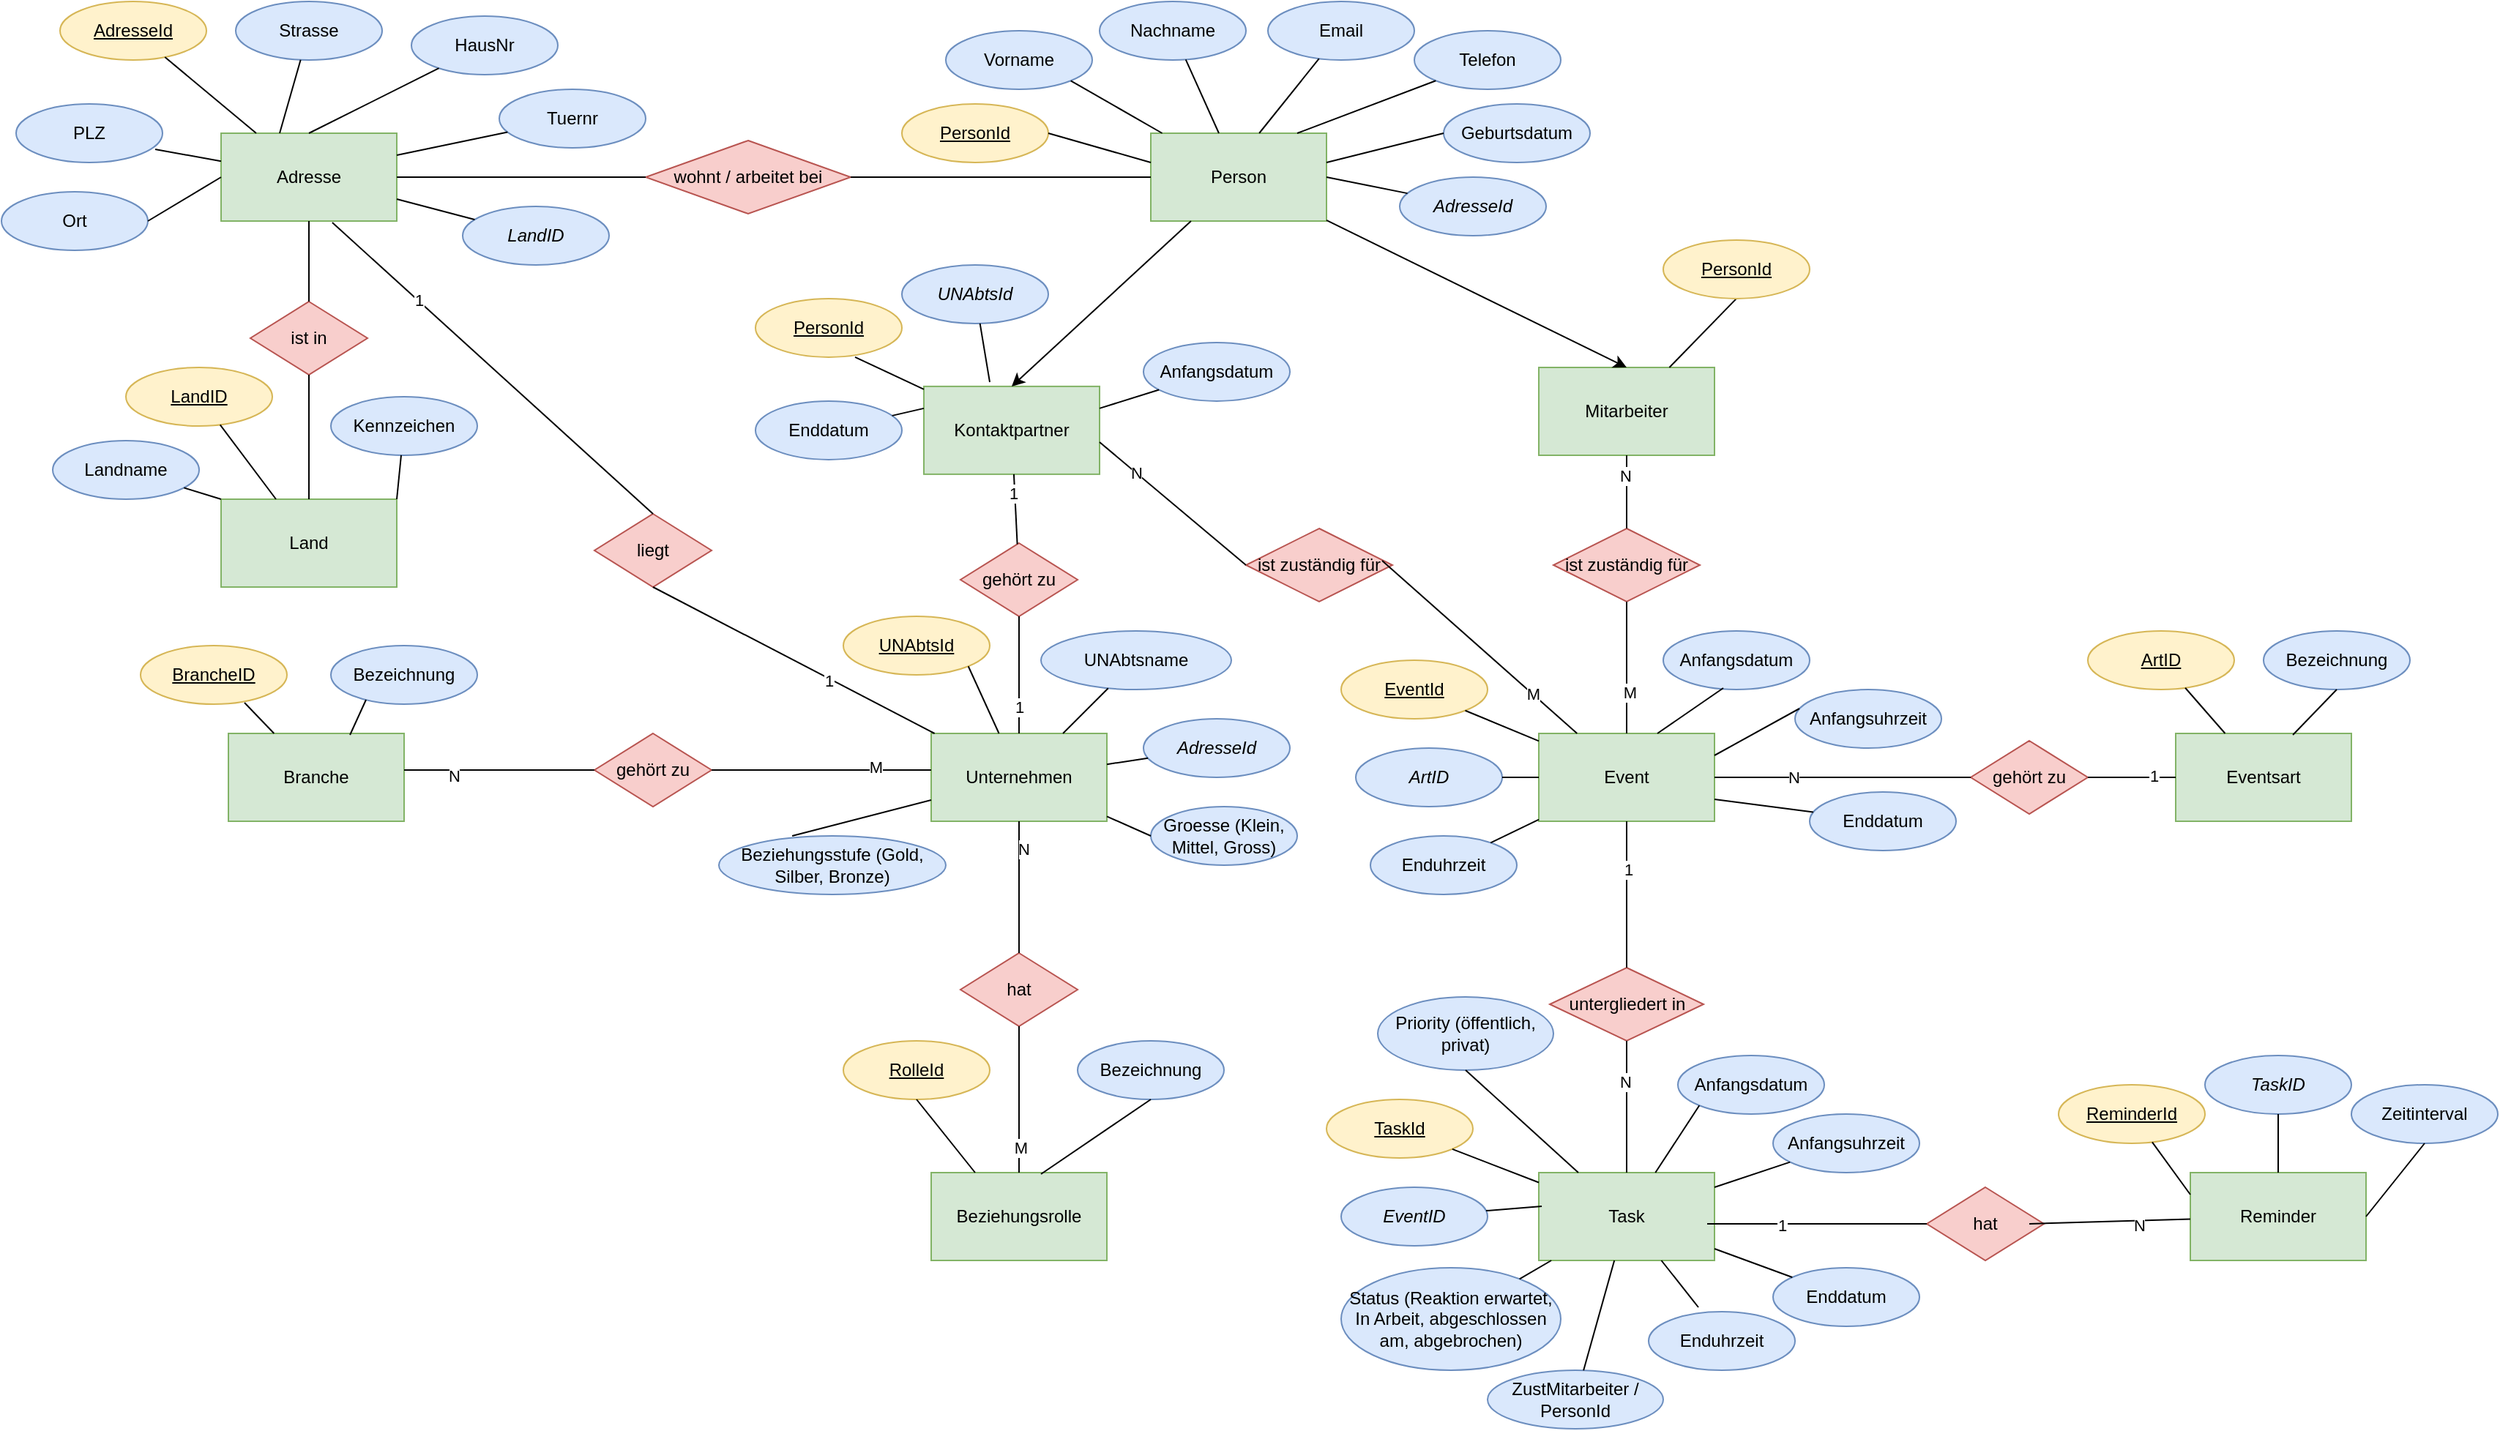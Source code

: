 <mxfile version="17.1.3" type="github">
  <diagram id="R2lEEEUBdFMjLlhIrx00" name="Page-1">
    <mxGraphModel dx="2272" dy="762" grid="1" gridSize="10" guides="1" tooltips="1" connect="1" arrows="1" fold="1" page="1" pageScale="1" pageWidth="850" pageHeight="1100" math="0" shadow="0" extFonts="Permanent Marker^https://fonts.googleapis.com/css?family=Permanent+Marker">
      <root>
        <mxCell id="0" />
        <mxCell id="1" parent="0" />
        <mxCell id="7nVZIDCWMMlRfdBkHSqP-1" value="Person" style="rounded=0;whiteSpace=wrap;html=1;fillColor=#d5e8d4;strokeColor=#82b366;" parent="1" vertex="1">
          <mxGeometry x="360" y="110" width="120" height="60" as="geometry" />
        </mxCell>
        <mxCell id="7nVZIDCWMMlRfdBkHSqP-2" value="Mitarbeiter" style="rounded=0;whiteSpace=wrap;html=1;fillColor=#d5e8d4;strokeColor=#82b366;" parent="1" vertex="1">
          <mxGeometry x="625" y="270" width="120" height="60" as="geometry" />
        </mxCell>
        <mxCell id="7nVZIDCWMMlRfdBkHSqP-3" value="Unternehmen" style="rounded=0;whiteSpace=wrap;html=1;fillColor=#d5e8d4;strokeColor=#82b366;" parent="1" vertex="1">
          <mxGeometry x="210" y="520" width="120" height="60" as="geometry" />
        </mxCell>
        <mxCell id="7nVZIDCWMMlRfdBkHSqP-4" value="Kontaktpartner" style="rounded=0;whiteSpace=wrap;html=1;fillColor=#d5e8d4;strokeColor=#82b366;" parent="1" vertex="1">
          <mxGeometry x="205" y="282.94" width="120" height="60" as="geometry" />
        </mxCell>
        <mxCell id="7nVZIDCWMMlRfdBkHSqP-6" value="Adresse" style="whiteSpace=wrap;html=1;fillColor=#d5e8d4;strokeColor=#82b366;" parent="1" vertex="1">
          <mxGeometry x="-275" y="110" width="120" height="60" as="geometry" />
        </mxCell>
        <mxCell id="7nVZIDCWMMlRfdBkHSqP-7" value="Land" style="whiteSpace=wrap;html=1;fillColor=#d5e8d4;strokeColor=#82b366;" parent="1" vertex="1">
          <mxGeometry x="-275" y="360" width="120" height="60" as="geometry" />
        </mxCell>
        <mxCell id="7nVZIDCWMMlRfdBkHSqP-8" value="Branche" style="whiteSpace=wrap;html=1;fillColor=#d5e8d4;strokeColor=#82b366;" parent="1" vertex="1">
          <mxGeometry x="-270" y="520" width="120" height="60" as="geometry" />
        </mxCell>
        <mxCell id="7nVZIDCWMMlRfdBkHSqP-10" value="Event" style="whiteSpace=wrap;html=1;fillColor=#d5e8d4;strokeColor=#82b366;" parent="1" vertex="1">
          <mxGeometry x="625" y="520" width="120" height="60" as="geometry" />
        </mxCell>
        <mxCell id="7nVZIDCWMMlRfdBkHSqP-11" value="Eventsart" style="whiteSpace=wrap;html=1;fillColor=#d5e8d4;strokeColor=#82b366;" parent="1" vertex="1">
          <mxGeometry x="1060" y="520" width="120" height="60" as="geometry" />
        </mxCell>
        <mxCell id="jdG1x0XjEvYxExtjP3In-1" value="&lt;u&gt;PersonId&lt;/u&gt;" style="ellipse;whiteSpace=wrap;html=1;fillColor=#fff2cc;strokeColor=#d6b656;" parent="1" vertex="1">
          <mxGeometry x="190" y="90" width="100" height="40" as="geometry" />
        </mxCell>
        <mxCell id="jdG1x0XjEvYxExtjP3In-2" value="Vorname" style="ellipse;whiteSpace=wrap;html=1;fillColor=#dae8fc;strokeColor=#6c8ebf;" parent="1" vertex="1">
          <mxGeometry x="220" y="40" width="100" height="40" as="geometry" />
        </mxCell>
        <mxCell id="jdG1x0XjEvYxExtjP3In-3" value="Nachname" style="ellipse;whiteSpace=wrap;html=1;fillColor=#dae8fc;strokeColor=#6c8ebf;" parent="1" vertex="1">
          <mxGeometry x="325" y="20" width="100" height="40" as="geometry" />
        </mxCell>
        <mxCell id="jdG1x0XjEvYxExtjP3In-6" value="&lt;u&gt;PersonId&lt;/u&gt;" style="ellipse;whiteSpace=wrap;html=1;fillColor=#fff2cc;strokeColor=#d6b656;" parent="1" vertex="1">
          <mxGeometry x="90" y="222.94" width="100" height="40" as="geometry" />
        </mxCell>
        <mxCell id="jdG1x0XjEvYxExtjP3In-7" value="Email" style="ellipse;whiteSpace=wrap;html=1;fillColor=#dae8fc;strokeColor=#6c8ebf;" parent="1" vertex="1">
          <mxGeometry x="440" y="20" width="100" height="40" as="geometry" />
        </mxCell>
        <mxCell id="jdG1x0XjEvYxExtjP3In-8" value="Telefon" style="ellipse;whiteSpace=wrap;html=1;fillColor=#dae8fc;strokeColor=#6c8ebf;" parent="1" vertex="1">
          <mxGeometry x="540" y="40" width="100" height="40" as="geometry" />
        </mxCell>
        <mxCell id="jdG1x0XjEvYxExtjP3In-9" value="Geburtsdatum" style="ellipse;whiteSpace=wrap;html=1;fillColor=#dae8fc;strokeColor=#6c8ebf;" parent="1" vertex="1">
          <mxGeometry x="560" y="90" width="100" height="40" as="geometry" />
        </mxCell>
        <mxCell id="jdG1x0XjEvYxExtjP3In-10" value="&lt;i&gt;AdresseId&lt;/i&gt;" style="ellipse;whiteSpace=wrap;html=1;fillColor=#dae8fc;strokeColor=#6c8ebf;" parent="1" vertex="1">
          <mxGeometry x="530" y="140" width="100" height="40" as="geometry" />
        </mxCell>
        <mxCell id="jdG1x0XjEvYxExtjP3In-12" value="" style="endArrow=none;html=1;rounded=0;exitX=1;exitY=0.5;exitDx=0;exitDy=0;" parent="1" source="jdG1x0XjEvYxExtjP3In-1" edge="1">
          <mxGeometry width="50" height="50" relative="1" as="geometry">
            <mxPoint x="800" y="420" as="sourcePoint" />
            <mxPoint x="360" y="130" as="targetPoint" />
          </mxGeometry>
        </mxCell>
        <mxCell id="jdG1x0XjEvYxExtjP3In-13" value="" style="endArrow=none;html=1;rounded=0;exitX=1;exitY=1;exitDx=0;exitDy=0;" parent="1" source="jdG1x0XjEvYxExtjP3In-2" target="7nVZIDCWMMlRfdBkHSqP-1" edge="1">
          <mxGeometry width="50" height="50" relative="1" as="geometry">
            <mxPoint x="300" y="120" as="sourcePoint" />
            <mxPoint x="370" y="140" as="targetPoint" />
          </mxGeometry>
        </mxCell>
        <mxCell id="jdG1x0XjEvYxExtjP3In-14" value="" style="endArrow=none;html=1;rounded=0;" parent="1" source="jdG1x0XjEvYxExtjP3In-3" target="7nVZIDCWMMlRfdBkHSqP-1" edge="1">
          <mxGeometry width="50" height="50" relative="1" as="geometry">
            <mxPoint x="310" y="130" as="sourcePoint" />
            <mxPoint x="380" y="150" as="targetPoint" />
          </mxGeometry>
        </mxCell>
        <mxCell id="jdG1x0XjEvYxExtjP3In-15" value="" style="endArrow=none;html=1;rounded=0;entryX=0.617;entryY=0;entryDx=0;entryDy=0;entryPerimeter=0;" parent="1" source="jdG1x0XjEvYxExtjP3In-7" target="7nVZIDCWMMlRfdBkHSqP-1" edge="1">
          <mxGeometry width="50" height="50" relative="1" as="geometry">
            <mxPoint x="320" y="140" as="sourcePoint" />
            <mxPoint x="430" y="120" as="targetPoint" />
          </mxGeometry>
        </mxCell>
        <mxCell id="jdG1x0XjEvYxExtjP3In-16" value="" style="endArrow=none;html=1;rounded=0;entryX=0;entryY=1;entryDx=0;entryDy=0;" parent="1" target="jdG1x0XjEvYxExtjP3In-8" edge="1">
          <mxGeometry width="50" height="50" relative="1" as="geometry">
            <mxPoint x="460" y="110" as="sourcePoint" />
            <mxPoint x="400" y="170" as="targetPoint" />
          </mxGeometry>
        </mxCell>
        <mxCell id="jdG1x0XjEvYxExtjP3In-17" value="" style="endArrow=none;html=1;rounded=0;entryX=0;entryY=0.5;entryDx=0;entryDy=0;" parent="1" target="jdG1x0XjEvYxExtjP3In-9" edge="1">
          <mxGeometry width="50" height="50" relative="1" as="geometry">
            <mxPoint x="480" y="130" as="sourcePoint" />
            <mxPoint x="410" y="180" as="targetPoint" />
          </mxGeometry>
        </mxCell>
        <mxCell id="jdG1x0XjEvYxExtjP3In-18" value="&lt;u&gt;AdresseId&lt;/u&gt;" style="ellipse;whiteSpace=wrap;html=1;fillColor=#fff2cc;strokeColor=#d6b656;" parent="1" vertex="1">
          <mxGeometry x="-385" y="20" width="100" height="40" as="geometry" />
        </mxCell>
        <mxCell id="jdG1x0XjEvYxExtjP3In-19" value="Strasse" style="ellipse;whiteSpace=wrap;html=1;fillColor=#dae8fc;strokeColor=#6c8ebf;" parent="1" vertex="1">
          <mxGeometry x="-265" y="20" width="100" height="40" as="geometry" />
        </mxCell>
        <mxCell id="jdG1x0XjEvYxExtjP3In-20" value="HausNr" style="ellipse;whiteSpace=wrap;html=1;fillColor=#dae8fc;strokeColor=#6c8ebf;" parent="1" vertex="1">
          <mxGeometry x="-145" y="30" width="100" height="40" as="geometry" />
        </mxCell>
        <mxCell id="jdG1x0XjEvYxExtjP3In-21" value="Tuernr" style="ellipse;whiteSpace=wrap;html=1;fillColor=#dae8fc;strokeColor=#6c8ebf;" parent="1" vertex="1">
          <mxGeometry x="-85" y="80" width="100" height="40" as="geometry" />
        </mxCell>
        <mxCell id="jdG1x0XjEvYxExtjP3In-22" value="PLZ" style="ellipse;whiteSpace=wrap;html=1;fillColor=#dae8fc;strokeColor=#6c8ebf;" parent="1" vertex="1">
          <mxGeometry x="-415" y="90" width="100" height="40" as="geometry" />
        </mxCell>
        <mxCell id="jdG1x0XjEvYxExtjP3In-23" value="Ort" style="ellipse;whiteSpace=wrap;html=1;fillColor=#dae8fc;strokeColor=#6c8ebf;" parent="1" vertex="1">
          <mxGeometry x="-425" y="150" width="100" height="40" as="geometry" />
        </mxCell>
        <mxCell id="jdG1x0XjEvYxExtjP3In-24" value="&lt;i&gt;LandID&lt;/i&gt;" style="ellipse;whiteSpace=wrap;html=1;fillColor=#dae8fc;strokeColor=#6c8ebf;" parent="1" vertex="1">
          <mxGeometry x="-110" y="160" width="100" height="40" as="geometry" />
        </mxCell>
        <mxCell id="jdG1x0XjEvYxExtjP3In-28" value="" style="endArrow=none;html=1;rounded=0;" parent="1" source="7nVZIDCWMMlRfdBkHSqP-6" target="jdG1x0XjEvYxExtjP3In-18" edge="1">
          <mxGeometry width="50" height="50" relative="1" as="geometry">
            <mxPoint x="-635" y="140" as="sourcePoint" />
            <mxPoint x="-525" y="120" as="targetPoint" />
          </mxGeometry>
        </mxCell>
        <mxCell id="jdG1x0XjEvYxExtjP3In-29" value="" style="endArrow=none;html=1;rounded=0;" parent="1" target="jdG1x0XjEvYxExtjP3In-19" edge="1">
          <mxGeometry width="50" height="50" relative="1" as="geometry">
            <mxPoint x="-235" y="110" as="sourcePoint" />
            <mxPoint x="-303.363" y="68.03" as="targetPoint" />
          </mxGeometry>
        </mxCell>
        <mxCell id="jdG1x0XjEvYxExtjP3In-30" value="" style="endArrow=none;html=1;rounded=0;exitX=0.5;exitY=0;exitDx=0;exitDy=0;" parent="1" source="7nVZIDCWMMlRfdBkHSqP-6" target="jdG1x0XjEvYxExtjP3In-20" edge="1">
          <mxGeometry width="50" height="50" relative="1" as="geometry">
            <mxPoint x="-231" y="130" as="sourcePoint" />
            <mxPoint x="-293.363" y="78.03" as="targetPoint" />
          </mxGeometry>
        </mxCell>
        <mxCell id="jdG1x0XjEvYxExtjP3In-31" value="" style="endArrow=none;html=1;rounded=0;exitX=1;exitY=0.25;exitDx=0;exitDy=0;" parent="1" source="7nVZIDCWMMlRfdBkHSqP-6" target="jdG1x0XjEvYxExtjP3In-21" edge="1">
          <mxGeometry width="50" height="50" relative="1" as="geometry">
            <mxPoint x="-221" y="140" as="sourcePoint" />
            <mxPoint x="-283.363" y="88.03" as="targetPoint" />
          </mxGeometry>
        </mxCell>
        <mxCell id="jdG1x0XjEvYxExtjP3In-32" value="" style="endArrow=none;html=1;rounded=0;entryX=1;entryY=0.75;entryDx=0;entryDy=0;" parent="1" source="jdG1x0XjEvYxExtjP3In-24" target="7nVZIDCWMMlRfdBkHSqP-6" edge="1">
          <mxGeometry width="50" height="50" relative="1" as="geometry">
            <mxPoint x="-211" y="150" as="sourcePoint" />
            <mxPoint x="-273.363" y="98.03" as="targetPoint" />
          </mxGeometry>
        </mxCell>
        <mxCell id="jdG1x0XjEvYxExtjP3In-33" value="" style="endArrow=none;html=1;rounded=0;exitX=0.95;exitY=0.775;exitDx=0;exitDy=0;exitPerimeter=0;" parent="1" source="jdG1x0XjEvYxExtjP3In-22" target="7nVZIDCWMMlRfdBkHSqP-6" edge="1">
          <mxGeometry width="50" height="50" relative="1" as="geometry">
            <mxPoint x="-201" y="160" as="sourcePoint" />
            <mxPoint x="-263.363" y="108.03" as="targetPoint" />
          </mxGeometry>
        </mxCell>
        <mxCell id="jdG1x0XjEvYxExtjP3In-34" value="" style="endArrow=none;html=1;rounded=0;exitX=1;exitY=0.5;exitDx=0;exitDy=0;entryX=0;entryY=0.5;entryDx=0;entryDy=0;" parent="1" source="jdG1x0XjEvYxExtjP3In-23" target="7nVZIDCWMMlRfdBkHSqP-6" edge="1">
          <mxGeometry width="50" height="50" relative="1" as="geometry">
            <mxPoint x="-191" y="170" as="sourcePoint" />
            <mxPoint x="-253.363" y="118.03" as="targetPoint" />
          </mxGeometry>
        </mxCell>
        <mxCell id="jdG1x0XjEvYxExtjP3In-37" value="" style="endArrow=none;html=1;rounded=0;entryX=0.5;entryY=1;entryDx=0;entryDy=0;" parent="1" source="7nVZIDCWMMlRfdBkHSqP-2" edge="1" target="jdG1x0XjEvYxExtjP3In-76">
          <mxGeometry width="50" height="50" relative="1" as="geometry">
            <mxPoint x="765" y="300" as="sourcePoint" />
            <mxPoint x="740.355" y="214.142" as="targetPoint" />
          </mxGeometry>
        </mxCell>
        <mxCell id="jdG1x0XjEvYxExtjP3In-38" value="" style="endArrow=none;html=1;rounded=0;entryX=0.68;entryY=1;entryDx=0;entryDy=0;entryPerimeter=0;" parent="1" source="7nVZIDCWMMlRfdBkHSqP-4" target="jdG1x0XjEvYxExtjP3In-6" edge="1">
          <mxGeometry width="50" height="50" relative="1" as="geometry">
            <mxPoint x="265" y="308.92" as="sourcePoint" />
            <mxPoint x="202.637" y="256.95" as="targetPoint" />
            <Array as="points" />
          </mxGeometry>
        </mxCell>
        <mxCell id="jdG1x0XjEvYxExtjP3In-39" value="" style="endArrow=none;html=1;rounded=0;exitX=1;exitY=0.5;exitDx=0;exitDy=0;" parent="1" source="7nVZIDCWMMlRfdBkHSqP-1" target="jdG1x0XjEvYxExtjP3In-10" edge="1">
          <mxGeometry width="50" height="50" relative="1" as="geometry">
            <mxPoint x="671.18" y="290" as="sourcePoint" />
            <mxPoint x="608.817" y="238.03" as="targetPoint" />
          </mxGeometry>
        </mxCell>
        <mxCell id="jdG1x0XjEvYxExtjP3In-40" value="&lt;u&gt;LandID&lt;/u&gt;" style="ellipse;whiteSpace=wrap;html=1;fillColor=#fff2cc;strokeColor=#d6b656;" parent="1" vertex="1">
          <mxGeometry x="-340" y="270" width="100" height="40" as="geometry" />
        </mxCell>
        <mxCell id="jdG1x0XjEvYxExtjP3In-41" value="Landname" style="ellipse;whiteSpace=wrap;html=1;fillColor=#dae8fc;strokeColor=#6c8ebf;" parent="1" vertex="1">
          <mxGeometry x="-390" y="320" width="100" height="40" as="geometry" />
        </mxCell>
        <mxCell id="jdG1x0XjEvYxExtjP3In-42" value="Kennzeichen" style="ellipse;whiteSpace=wrap;html=1;fillColor=#dae8fc;strokeColor=#6c8ebf;" parent="1" vertex="1">
          <mxGeometry x="-200" y="290" width="100" height="40" as="geometry" />
        </mxCell>
        <mxCell id="jdG1x0XjEvYxExtjP3In-43" value="&lt;u&gt;BrancheID&lt;/u&gt;" style="ellipse;whiteSpace=wrap;html=1;fillColor=#fff2cc;strokeColor=#d6b656;" parent="1" vertex="1">
          <mxGeometry x="-330" y="460" width="100" height="40" as="geometry" />
        </mxCell>
        <mxCell id="jdG1x0XjEvYxExtjP3In-44" value="Bezeichnung" style="ellipse;whiteSpace=wrap;html=1;fillColor=#dae8fc;strokeColor=#6c8ebf;" parent="1" vertex="1">
          <mxGeometry x="-200" y="460" width="100" height="40" as="geometry" />
        </mxCell>
        <mxCell id="jdG1x0XjEvYxExtjP3In-45" value="&lt;u&gt;ArtID&lt;/u&gt;" style="ellipse;whiteSpace=wrap;html=1;fillColor=#fff2cc;strokeColor=#d6b656;" parent="1" vertex="1">
          <mxGeometry x="1000" y="450" width="100" height="40" as="geometry" />
        </mxCell>
        <mxCell id="jdG1x0XjEvYxExtjP3In-50" value="" style="endArrow=classic;html=1;rounded=0;entryX=0.5;entryY=0;entryDx=0;entryDy=0;" parent="1" source="7nVZIDCWMMlRfdBkHSqP-1" target="7nVZIDCWMMlRfdBkHSqP-2" edge="1">
          <mxGeometry width="50" height="50" relative="1" as="geometry">
            <mxPoint x="400" y="240" as="sourcePoint" />
            <mxPoint x="450" y="190" as="targetPoint" />
          </mxGeometry>
        </mxCell>
        <mxCell id="jdG1x0XjEvYxExtjP3In-51" value="" style="endArrow=classic;html=1;rounded=0;entryX=0.5;entryY=0;entryDx=0;entryDy=0;" parent="1" source="7nVZIDCWMMlRfdBkHSqP-1" target="7nVZIDCWMMlRfdBkHSqP-4" edge="1">
          <mxGeometry width="50" height="50" relative="1" as="geometry">
            <mxPoint x="800" y="420" as="sourcePoint" />
            <mxPoint x="850" y="370" as="targetPoint" />
          </mxGeometry>
        </mxCell>
        <mxCell id="jdG1x0XjEvYxExtjP3In-54" value="" style="endArrow=none;html=1;rounded=0;entryX=0.71;entryY=0.975;entryDx=0;entryDy=0;entryPerimeter=0;" parent="1" source="7nVZIDCWMMlRfdBkHSqP-8" target="jdG1x0XjEvYxExtjP3In-43" edge="1">
          <mxGeometry width="50" height="50" relative="1" as="geometry">
            <mxPoint x="-810" y="270" as="sourcePoint" />
            <mxPoint x="-700" y="250" as="targetPoint" />
          </mxGeometry>
        </mxCell>
        <mxCell id="jdG1x0XjEvYxExtjP3In-55" value="" style="endArrow=none;html=1;rounded=0;entryX=0.24;entryY=0.925;entryDx=0;entryDy=0;exitX=0.692;exitY=0.017;exitDx=0;exitDy=0;exitPerimeter=0;entryPerimeter=0;" parent="1" source="7nVZIDCWMMlRfdBkHSqP-8" target="jdG1x0XjEvYxExtjP3In-44" edge="1">
          <mxGeometry width="50" height="50" relative="1" as="geometry">
            <mxPoint x="-800" y="280" as="sourcePoint" />
            <mxPoint x="-690" y="260" as="targetPoint" />
          </mxGeometry>
        </mxCell>
        <mxCell id="jdG1x0XjEvYxExtjP3In-56" value="" style="endArrow=none;html=1;rounded=0;" parent="1" source="7nVZIDCWMMlRfdBkHSqP-7" target="jdG1x0XjEvYxExtjP3In-40" edge="1">
          <mxGeometry width="50" height="50" relative="1" as="geometry">
            <mxPoint x="-630" y="-55" as="sourcePoint" />
            <mxPoint x="-520" y="-75" as="targetPoint" />
          </mxGeometry>
        </mxCell>
        <mxCell id="jdG1x0XjEvYxExtjP3In-58" value="" style="endArrow=none;html=1;rounded=0;exitX=0;exitY=0;exitDx=0;exitDy=0;" parent="1" source="7nVZIDCWMMlRfdBkHSqP-7" target="jdG1x0XjEvYxExtjP3In-41" edge="1">
          <mxGeometry width="50" height="50" relative="1" as="geometry">
            <mxPoint x="-257.143" y="375" as="sourcePoint" />
            <mxPoint x="-293.391" y="351.933" as="targetPoint" />
          </mxGeometry>
        </mxCell>
        <mxCell id="jdG1x0XjEvYxExtjP3In-59" value="" style="endArrow=none;html=1;rounded=0;exitX=1;exitY=0;exitDx=0;exitDy=0;" parent="1" source="7nVZIDCWMMlRfdBkHSqP-7" target="jdG1x0XjEvYxExtjP3In-42" edge="1">
          <mxGeometry width="50" height="50" relative="1" as="geometry">
            <mxPoint x="-247.143" y="385" as="sourcePoint" />
            <mxPoint x="-283.391" y="361.933" as="targetPoint" />
          </mxGeometry>
        </mxCell>
        <mxCell id="jdG1x0XjEvYxExtjP3In-60" value="Bezeichnung" style="ellipse;whiteSpace=wrap;html=1;fillColor=#dae8fc;strokeColor=#6c8ebf;" parent="1" vertex="1">
          <mxGeometry x="1120" y="450" width="100" height="40" as="geometry" />
        </mxCell>
        <mxCell id="jdG1x0XjEvYxExtjP3In-61" value="&lt;u&gt;EventId&lt;/u&gt;" style="ellipse;whiteSpace=wrap;html=1;fillColor=#fff2cc;strokeColor=#d6b656;" parent="1" vertex="1">
          <mxGeometry x="490" y="470" width="100" height="40" as="geometry" />
        </mxCell>
        <mxCell id="jdG1x0XjEvYxExtjP3In-63" value="&lt;i&gt;ArtID&lt;/i&gt;" style="ellipse;whiteSpace=wrap;html=1;fillColor=#dae8fc;strokeColor=#6c8ebf;" parent="1" vertex="1">
          <mxGeometry x="500" y="530" width="100" height="40" as="geometry" />
        </mxCell>
        <mxCell id="jdG1x0XjEvYxExtjP3In-64" value="Anfangsdatum" style="ellipse;whiteSpace=wrap;html=1;fillColor=#dae8fc;strokeColor=#6c8ebf;" parent="1" vertex="1">
          <mxGeometry x="710" y="450" width="100" height="40" as="geometry" />
        </mxCell>
        <mxCell id="jdG1x0XjEvYxExtjP3In-65" value="Anfangsuhrzeit" style="ellipse;whiteSpace=wrap;html=1;fillColor=#dae8fc;strokeColor=#6c8ebf;" parent="1" vertex="1">
          <mxGeometry x="800" y="490" width="100" height="40" as="geometry" />
        </mxCell>
        <mxCell id="jdG1x0XjEvYxExtjP3In-66" value="Enddatum" style="ellipse;whiteSpace=wrap;html=1;fillColor=#dae8fc;strokeColor=#6c8ebf;" parent="1" vertex="1">
          <mxGeometry x="810" y="560" width="100" height="40" as="geometry" />
        </mxCell>
        <mxCell id="jdG1x0XjEvYxExtjP3In-67" value="Enduhrzeit" style="ellipse;whiteSpace=wrap;html=1;fillColor=#dae8fc;strokeColor=#6c8ebf;" parent="1" vertex="1">
          <mxGeometry x="510" y="590" width="100" height="40" as="geometry" />
        </mxCell>
        <mxCell id="jdG1x0XjEvYxExtjP3In-68" value="" style="endArrow=none;html=1;rounded=0;" parent="1" source="7nVZIDCWMMlRfdBkHSqP-10" target="jdG1x0XjEvYxExtjP3In-61" edge="1">
          <mxGeometry width="50" height="50" relative="1" as="geometry">
            <mxPoint x="300" y="640" as="sourcePoint" />
            <mxPoint x="210" y="610" as="targetPoint" />
          </mxGeometry>
        </mxCell>
        <mxCell id="jdG1x0XjEvYxExtjP3In-69" value="" style="endArrow=none;html=1;rounded=0;" parent="1" source="7nVZIDCWMMlRfdBkHSqP-10" target="jdG1x0XjEvYxExtjP3In-63" edge="1">
          <mxGeometry width="50" height="50" relative="1" as="geometry">
            <mxPoint x="670" y="560" as="sourcePoint" />
            <mxPoint x="597.735" y="516.641" as="targetPoint" />
          </mxGeometry>
        </mxCell>
        <mxCell id="jdG1x0XjEvYxExtjP3In-70" value="" style="endArrow=none;html=1;rounded=0;exitX=0.675;exitY=0;exitDx=0;exitDy=0;entryX=0.41;entryY=0.975;entryDx=0;entryDy=0;entryPerimeter=0;exitPerimeter=0;" parent="1" source="7nVZIDCWMMlRfdBkHSqP-10" target="jdG1x0XjEvYxExtjP3In-64" edge="1">
          <mxGeometry width="50" height="50" relative="1" as="geometry">
            <mxPoint x="680" y="570" as="sourcePoint" />
            <mxPoint x="607.735" y="526.641" as="targetPoint" />
          </mxGeometry>
        </mxCell>
        <mxCell id="jdG1x0XjEvYxExtjP3In-71" value="" style="endArrow=none;html=1;rounded=0;exitX=1;exitY=0.25;exitDx=0;exitDy=0;entryX=0.03;entryY=0.325;entryDx=0;entryDy=0;entryPerimeter=0;" parent="1" source="7nVZIDCWMMlRfdBkHSqP-10" target="jdG1x0XjEvYxExtjP3In-65" edge="1">
          <mxGeometry width="50" height="50" relative="1" as="geometry">
            <mxPoint x="690" y="580" as="sourcePoint" />
            <mxPoint x="617.735" y="536.641" as="targetPoint" />
          </mxGeometry>
        </mxCell>
        <mxCell id="jdG1x0XjEvYxExtjP3In-72" value="" style="endArrow=none;html=1;rounded=0;exitX=1;exitY=0.75;exitDx=0;exitDy=0;" parent="1" source="7nVZIDCWMMlRfdBkHSqP-10" target="jdG1x0XjEvYxExtjP3In-66" edge="1">
          <mxGeometry width="50" height="50" relative="1" as="geometry">
            <mxPoint x="700" y="590" as="sourcePoint" />
            <mxPoint x="627.735" y="546.641" as="targetPoint" />
          </mxGeometry>
        </mxCell>
        <mxCell id="jdG1x0XjEvYxExtjP3In-73" value="" style="endArrow=none;html=1;rounded=0;" parent="1" source="jdG1x0XjEvYxExtjP3In-67" target="7nVZIDCWMMlRfdBkHSqP-10" edge="1">
          <mxGeometry width="50" height="50" relative="1" as="geometry">
            <mxPoint x="710" y="600" as="sourcePoint" />
            <mxPoint x="637.735" y="556.641" as="targetPoint" />
          </mxGeometry>
        </mxCell>
        <mxCell id="jdG1x0XjEvYxExtjP3In-74" value="" style="endArrow=none;html=1;rounded=0;" parent="1" source="7nVZIDCWMMlRfdBkHSqP-11" target="jdG1x0XjEvYxExtjP3In-45" edge="1">
          <mxGeometry width="50" height="50" relative="1" as="geometry">
            <mxPoint x="1140" y="450" as="sourcePoint" />
            <mxPoint x="1067.735" y="406.641" as="targetPoint" />
          </mxGeometry>
        </mxCell>
        <mxCell id="jdG1x0XjEvYxExtjP3In-75" value="" style="endArrow=none;html=1;rounded=0;exitX=0.667;exitY=0.017;exitDx=0;exitDy=0;entryX=0.5;entryY=1;entryDx=0;entryDy=0;exitPerimeter=0;" parent="1" source="7nVZIDCWMMlRfdBkHSqP-11" target="jdG1x0XjEvYxExtjP3In-60" edge="1">
          <mxGeometry width="50" height="50" relative="1" as="geometry">
            <mxPoint x="1150" y="460" as="sourcePoint" />
            <mxPoint x="1077.735" y="416.641" as="targetPoint" />
          </mxGeometry>
        </mxCell>
        <mxCell id="jdG1x0XjEvYxExtjP3In-76" value="&lt;u&gt;PersonId&lt;/u&gt;" style="ellipse;whiteSpace=wrap;html=1;fillColor=#fff2cc;strokeColor=#d6b656;" parent="1" vertex="1">
          <mxGeometry x="710" y="182.94" width="100" height="40" as="geometry" />
        </mxCell>
        <mxCell id="jdG1x0XjEvYxExtjP3In-77" value="&lt;u&gt;UNAbtsId&lt;/u&gt;" style="ellipse;whiteSpace=wrap;html=1;fillColor=#fff2cc;strokeColor=#d6b656;" parent="1" vertex="1">
          <mxGeometry x="150" y="440" width="100" height="40" as="geometry" />
        </mxCell>
        <mxCell id="jdG1x0XjEvYxExtjP3In-78" value="UNAbtsname" style="ellipse;whiteSpace=wrap;html=1;fillColor=#dae8fc;strokeColor=#6c8ebf;" parent="1" vertex="1">
          <mxGeometry x="285" y="450" width="130" height="40" as="geometry" />
        </mxCell>
        <mxCell id="jdG1x0XjEvYxExtjP3In-79" value="&lt;i&gt;AdresseId&lt;/i&gt;" style="ellipse;whiteSpace=wrap;html=1;fillColor=#dae8fc;strokeColor=#6c8ebf;" parent="1" vertex="1">
          <mxGeometry x="355" y="510" width="100" height="40" as="geometry" />
        </mxCell>
        <mxCell id="jdG1x0XjEvYxExtjP3In-87" value="Groesse (Klein, Mittel, Gross)" style="ellipse;whiteSpace=wrap;html=1;fillColor=#dae8fc;strokeColor=#6c8ebf;" parent="1" vertex="1">
          <mxGeometry x="360" y="570" width="100" height="40" as="geometry" />
        </mxCell>
        <mxCell id="9ICLknt_P9Ek3P3PDMJX-2" value="Beziehungsrolle" style="whiteSpace=wrap;html=1;fillColor=#d5e8d4;strokeColor=#82b366;" vertex="1" parent="1">
          <mxGeometry x="210" y="820" width="120" height="60" as="geometry" />
        </mxCell>
        <mxCell id="9ICLknt_P9Ek3P3PDMJX-3" value="&lt;u&gt;RolleId&lt;/u&gt;" style="ellipse;whiteSpace=wrap;html=1;fillColor=#fff2cc;strokeColor=#d6b656;" vertex="1" parent="1">
          <mxGeometry x="150" y="730" width="100" height="40" as="geometry" />
        </mxCell>
        <mxCell id="9ICLknt_P9Ek3P3PDMJX-4" value="Bezeichnung" style="ellipse;whiteSpace=wrap;html=1;fillColor=#dae8fc;strokeColor=#6c8ebf;" vertex="1" parent="1">
          <mxGeometry x="310" y="730" width="100" height="40" as="geometry" />
        </mxCell>
        <mxCell id="9ICLknt_P9Ek3P3PDMJX-5" value="" style="endArrow=none;html=1;rounded=0;entryX=0.5;entryY=1;entryDx=0;entryDy=0;exitX=0.25;exitY=0;exitDx=0;exitDy=0;" edge="1" parent="1" source="9ICLknt_P9Ek3P3PDMJX-2" target="9ICLknt_P9Ek3P3PDMJX-3">
          <mxGeometry width="50" height="50" relative="1" as="geometry">
            <mxPoint x="372.857" y="710" as="sourcePoint" />
            <mxPoint x="336.609" y="686.933" as="targetPoint" />
          </mxGeometry>
        </mxCell>
        <mxCell id="9ICLknt_P9Ek3P3PDMJX-6" value="" style="endArrow=none;html=1;rounded=0;entryX=0.5;entryY=1;entryDx=0;entryDy=0;exitX=0.625;exitY=0.017;exitDx=0;exitDy=0;exitPerimeter=0;" edge="1" parent="1" source="9ICLknt_P9Ek3P3PDMJX-2" target="9ICLknt_P9Ek3P3PDMJX-4">
          <mxGeometry width="50" height="50" relative="1" as="geometry">
            <mxPoint x="250" y="890" as="sourcePoint" />
            <mxPoint x="200" y="870" as="targetPoint" />
          </mxGeometry>
        </mxCell>
        <mxCell id="9ICLknt_P9Ek3P3PDMJX-8" value="hat" style="rhombus;whiteSpace=wrap;html=1;fillColor=#f8cecc;strokeColor=#b85450;rounded=0;" vertex="1" parent="1">
          <mxGeometry x="230" y="670" width="80" height="50" as="geometry" />
        </mxCell>
        <mxCell id="9ICLknt_P9Ek3P3PDMJX-11" value="" style="endArrow=none;html=1;rounded=0;entryX=0;entryY=0.5;entryDx=0;entryDy=0;" edge="1" parent="1" source="7nVZIDCWMMlRfdBkHSqP-3" target="jdG1x0XjEvYxExtjP3In-87">
          <mxGeometry width="50" height="50" relative="1" as="geometry">
            <mxPoint x="180" y="890" as="sourcePoint" />
            <mxPoint x="130" y="870" as="targetPoint" />
          </mxGeometry>
        </mxCell>
        <mxCell id="9ICLknt_P9Ek3P3PDMJX-12" value="" style="endArrow=none;html=1;rounded=0;entryX=1;entryY=1;entryDx=0;entryDy=0;" edge="1" parent="1" source="7nVZIDCWMMlRfdBkHSqP-3" target="jdG1x0XjEvYxExtjP3In-77">
          <mxGeometry width="50" height="50" relative="1" as="geometry">
            <mxPoint x="260" y="552" as="sourcePoint" />
            <mxPoint x="220" y="540" as="targetPoint" />
          </mxGeometry>
        </mxCell>
        <mxCell id="9ICLknt_P9Ek3P3PDMJX-13" value="" style="endArrow=none;html=1;rounded=0;" edge="1" parent="1" source="7nVZIDCWMMlRfdBkHSqP-3" target="jdG1x0XjEvYxExtjP3In-78">
          <mxGeometry width="50" height="50" relative="1" as="geometry">
            <mxPoint x="270" y="562" as="sourcePoint" />
            <mxPoint x="230" y="550" as="targetPoint" />
          </mxGeometry>
        </mxCell>
        <mxCell id="9ICLknt_P9Ek3P3PDMJX-15" value="" style="endArrow=none;html=1;rounded=0;" edge="1" parent="1" source="jdG1x0XjEvYxExtjP3In-79" target="7nVZIDCWMMlRfdBkHSqP-3">
          <mxGeometry width="50" height="50" relative="1" as="geometry">
            <mxPoint x="280" y="572" as="sourcePoint" />
            <mxPoint x="240" y="560" as="targetPoint" />
          </mxGeometry>
        </mxCell>
        <mxCell id="9ICLknt_P9Ek3P3PDMJX-16" value="" style="endArrow=none;html=1;rounded=0;exitX=0.5;exitY=0;exitDx=0;exitDy=0;" edge="1" parent="1" source="9ICLknt_P9Ek3P3PDMJX-8" target="7nVZIDCWMMlRfdBkHSqP-3">
          <mxGeometry width="50" height="50" relative="1" as="geometry">
            <mxPoint x="610" y="720" as="sourcePoint" />
            <mxPoint x="660" y="670" as="targetPoint" />
          </mxGeometry>
        </mxCell>
        <mxCell id="9ICLknt_P9Ek3P3PDMJX-18" value="N" style="edgeLabel;html=1;align=center;verticalAlign=middle;resizable=0;points=[];" vertex="1" connectable="0" parent="9ICLknt_P9Ek3P3PDMJX-16">
          <mxGeometry x="0.59" y="-3" relative="1" as="geometry">
            <mxPoint as="offset" />
          </mxGeometry>
        </mxCell>
        <mxCell id="9ICLknt_P9Ek3P3PDMJX-17" value="" style="endArrow=none;html=1;rounded=0;entryX=0.5;entryY=1;entryDx=0;entryDy=0;exitX=0.5;exitY=0;exitDx=0;exitDy=0;" edge="1" parent="1" source="9ICLknt_P9Ek3P3PDMJX-2" target="9ICLknt_P9Ek3P3PDMJX-8">
          <mxGeometry width="50" height="50" relative="1" as="geometry">
            <mxPoint x="370" y="592" as="sourcePoint" />
            <mxPoint x="330" y="580" as="targetPoint" />
          </mxGeometry>
        </mxCell>
        <mxCell id="9ICLknt_P9Ek3P3PDMJX-19" value="M" style="edgeLabel;html=1;align=center;verticalAlign=middle;resizable=0;points=[];" vertex="1" connectable="0" parent="9ICLknt_P9Ek3P3PDMJX-17">
          <mxGeometry x="-0.649" y="-1" relative="1" as="geometry">
            <mxPoint as="offset" />
          </mxGeometry>
        </mxCell>
        <mxCell id="9ICLknt_P9Ek3P3PDMJX-20" value="&lt;i&gt;UNAbtsId&lt;/i&gt;" style="ellipse;whiteSpace=wrap;html=1;fillColor=#dae8fc;strokeColor=#6c8ebf;" vertex="1" parent="1">
          <mxGeometry x="190" y="200" width="100" height="40" as="geometry" />
        </mxCell>
        <mxCell id="9ICLknt_P9Ek3P3PDMJX-21" value="Anfangsdatum" style="ellipse;whiteSpace=wrap;html=1;fillColor=#dae8fc;strokeColor=#6c8ebf;" vertex="1" parent="1">
          <mxGeometry x="355" y="252.94" width="100" height="40" as="geometry" />
        </mxCell>
        <mxCell id="9ICLknt_P9Ek3P3PDMJX-22" value="Enddatum" style="ellipse;whiteSpace=wrap;html=1;fillColor=#dae8fc;strokeColor=#6c8ebf;" vertex="1" parent="1">
          <mxGeometry x="90" y="292.94" width="100" height="40" as="geometry" />
        </mxCell>
        <mxCell id="9ICLknt_P9Ek3P3PDMJX-23" value="" style="endArrow=none;html=1;rounded=0;exitX=0;exitY=0.25;exitDx=0;exitDy=0;" edge="1" parent="1" source="7nVZIDCWMMlRfdBkHSqP-4" target="9ICLknt_P9Ek3P3PDMJX-22">
          <mxGeometry width="50" height="50" relative="1" as="geometry">
            <mxPoint x="215" y="294.903" as="sourcePoint" />
            <mxPoint x="168" y="272.94" as="targetPoint" />
            <Array as="points" />
          </mxGeometry>
        </mxCell>
        <mxCell id="9ICLknt_P9Ek3P3PDMJX-24" value="" style="endArrow=none;html=1;rounded=0;" edge="1" parent="1" target="9ICLknt_P9Ek3P3PDMJX-20">
          <mxGeometry width="50" height="50" relative="1" as="geometry">
            <mxPoint x="250" y="280" as="sourcePoint" />
            <mxPoint x="178" y="282.94" as="targetPoint" />
            <Array as="points" />
          </mxGeometry>
        </mxCell>
        <mxCell id="9ICLknt_P9Ek3P3PDMJX-25" value="" style="endArrow=none;html=1;rounded=0;exitX=1;exitY=0.25;exitDx=0;exitDy=0;" edge="1" parent="1" source="7nVZIDCWMMlRfdBkHSqP-4" target="9ICLknt_P9Ek3P3PDMJX-21">
          <mxGeometry width="50" height="50" relative="1" as="geometry">
            <mxPoint x="235" y="314.903" as="sourcePoint" />
            <mxPoint x="188" y="292.94" as="targetPoint" />
            <Array as="points" />
          </mxGeometry>
        </mxCell>
        <mxCell id="9ICLknt_P9Ek3P3PDMJX-26" value="gehört zu" style="rhombus;whiteSpace=wrap;html=1;fillColor=#f8cecc;strokeColor=#b85450;rounded=0;" vertex="1" parent="1">
          <mxGeometry x="230" y="390" width="80" height="50" as="geometry" />
        </mxCell>
        <mxCell id="9ICLknt_P9Ek3P3PDMJX-27" value="Task" style="whiteSpace=wrap;html=1;fillColor=#d5e8d4;strokeColor=#82b366;" vertex="1" parent="1">
          <mxGeometry x="625" y="820" width="120" height="60" as="geometry" />
        </mxCell>
        <mxCell id="9ICLknt_P9Ek3P3PDMJX-28" value="&lt;u&gt;TaskId&lt;/u&gt;" style="ellipse;whiteSpace=wrap;html=1;fillColor=#fff2cc;strokeColor=#d6b656;" vertex="1" parent="1">
          <mxGeometry x="480" y="770" width="100" height="40" as="geometry" />
        </mxCell>
        <mxCell id="9ICLknt_P9Ek3P3PDMJX-29" value="Priority (öffentlich, privat)" style="ellipse;whiteSpace=wrap;html=1;fillColor=#dae8fc;strokeColor=#6c8ebf;" vertex="1" parent="1">
          <mxGeometry x="515" y="700" width="120" height="50" as="geometry" />
        </mxCell>
        <mxCell id="9ICLknt_P9Ek3P3PDMJX-30" value="Anfangsdatum" style="ellipse;whiteSpace=wrap;html=1;fillColor=#dae8fc;strokeColor=#6c8ebf;" vertex="1" parent="1">
          <mxGeometry x="720" y="740" width="100" height="40" as="geometry" />
        </mxCell>
        <mxCell id="9ICLknt_P9Ek3P3PDMJX-31" value="Anfangsuhrzeit" style="ellipse;whiteSpace=wrap;html=1;fillColor=#dae8fc;strokeColor=#6c8ebf;" vertex="1" parent="1">
          <mxGeometry x="785" y="780" width="100" height="40" as="geometry" />
        </mxCell>
        <mxCell id="9ICLknt_P9Ek3P3PDMJX-32" value="Enddatum" style="ellipse;whiteSpace=wrap;html=1;fillColor=#dae8fc;strokeColor=#6c8ebf;" vertex="1" parent="1">
          <mxGeometry x="785" y="885" width="100" height="40" as="geometry" />
        </mxCell>
        <mxCell id="9ICLknt_P9Ek3P3PDMJX-33" value="Enduhrzeit" style="ellipse;whiteSpace=wrap;html=1;fillColor=#dae8fc;strokeColor=#6c8ebf;" vertex="1" parent="1">
          <mxGeometry x="700" y="915" width="100" height="40" as="geometry" />
        </mxCell>
        <mxCell id="9ICLknt_P9Ek3P3PDMJX-34" value="Status (Reaktion erwartet, In Arbeit, abgeschlossen am, abgebrochen)" style="ellipse;whiteSpace=wrap;html=1;fillColor=#dae8fc;strokeColor=#6c8ebf;" vertex="1" parent="1">
          <mxGeometry x="490" y="885" width="150" height="70" as="geometry" />
        </mxCell>
        <mxCell id="9ICLknt_P9Ek3P3PDMJX-35" value="Reminder" style="whiteSpace=wrap;html=1;fillColor=#d5e8d4;strokeColor=#82b366;" vertex="1" parent="1">
          <mxGeometry x="1070" y="820" width="120" height="60" as="geometry" />
        </mxCell>
        <mxCell id="9ICLknt_P9Ek3P3PDMJX-36" value="&lt;u&gt;ReminderId&lt;/u&gt;" style="ellipse;whiteSpace=wrap;html=1;fillColor=#fff2cc;strokeColor=#d6b656;" vertex="1" parent="1">
          <mxGeometry x="980" y="760" width="100" height="40" as="geometry" />
        </mxCell>
        <mxCell id="9ICLknt_P9Ek3P3PDMJX-37" value="&lt;i&gt;TaskID&lt;/i&gt;" style="ellipse;whiteSpace=wrap;html=1;fillColor=#dae8fc;strokeColor=#6c8ebf;" vertex="1" parent="1">
          <mxGeometry x="1080" y="740" width="100" height="40" as="geometry" />
        </mxCell>
        <mxCell id="9ICLknt_P9Ek3P3PDMJX-38" value="Zeitinterval" style="ellipse;whiteSpace=wrap;html=1;fillColor=#dae8fc;strokeColor=#6c8ebf;" vertex="1" parent="1">
          <mxGeometry x="1180" y="760" width="100" height="40" as="geometry" />
        </mxCell>
        <mxCell id="9ICLknt_P9Ek3P3PDMJX-39" value="" style="endArrow=none;html=1;rounded=0;exitX=0;exitY=0.25;exitDx=0;exitDy=0;" edge="1" parent="1" source="9ICLknt_P9Ek3P3PDMJX-35" target="9ICLknt_P9Ek3P3PDMJX-36">
          <mxGeometry width="50" height="50" relative="1" as="geometry">
            <mxPoint x="1011.176" y="590" as="sourcePoint" />
            <mxPoint x="991" y="569" as="targetPoint" />
          </mxGeometry>
        </mxCell>
        <mxCell id="9ICLknt_P9Ek3P3PDMJX-40" value="" style="endArrow=none;html=1;rounded=0;" edge="1" parent="1" source="9ICLknt_P9Ek3P3PDMJX-35" target="9ICLknt_P9Ek3P3PDMJX-37">
          <mxGeometry width="50" height="50" relative="1" as="geometry">
            <mxPoint x="1080" y="845" as="sourcePoint" />
            <mxPoint x="1043.529" y="817.647" as="targetPoint" />
          </mxGeometry>
        </mxCell>
        <mxCell id="9ICLknt_P9Ek3P3PDMJX-41" value="" style="endArrow=none;html=1;rounded=0;exitX=1;exitY=0.5;exitDx=0;exitDy=0;entryX=0.5;entryY=1;entryDx=0;entryDy=0;" edge="1" parent="1" source="9ICLknt_P9Ek3P3PDMJX-35" target="9ICLknt_P9Ek3P3PDMJX-38">
          <mxGeometry width="50" height="50" relative="1" as="geometry">
            <mxPoint x="1090" y="855" as="sourcePoint" />
            <mxPoint x="1053.529" y="827.647" as="targetPoint" />
          </mxGeometry>
        </mxCell>
        <mxCell id="9ICLknt_P9Ek3P3PDMJX-42" value="" style="endArrow=none;html=1;rounded=0;" edge="1" parent="1" source="9ICLknt_P9Ek3P3PDMJX-27" target="9ICLknt_P9Ek3P3PDMJX-28">
          <mxGeometry width="50" height="50" relative="1" as="geometry">
            <mxPoint x="305" y="995" as="sourcePoint" />
            <mxPoint x="268.529" y="967.647" as="targetPoint" />
          </mxGeometry>
        </mxCell>
        <mxCell id="9ICLknt_P9Ek3P3PDMJX-43" value="" style="endArrow=none;html=1;rounded=0;" edge="1" parent="1" source="9ICLknt_P9Ek3P3PDMJX-34" target="9ICLknt_P9Ek3P3PDMJX-27">
          <mxGeometry width="50" height="50" relative="1" as="geometry">
            <mxPoint x="315" y="1005" as="sourcePoint" />
            <mxPoint x="278.529" y="977.647" as="targetPoint" />
          </mxGeometry>
        </mxCell>
        <mxCell id="9ICLknt_P9Ek3P3PDMJX-44" value="" style="endArrow=none;html=1;rounded=0;exitX=0.34;exitY=-0.075;exitDx=0;exitDy=0;exitPerimeter=0;" edge="1" parent="1" source="9ICLknt_P9Ek3P3PDMJX-33" target="9ICLknt_P9Ek3P3PDMJX-27">
          <mxGeometry width="50" height="50" relative="1" as="geometry">
            <mxPoint x="642.592" y="921.626" as="sourcePoint" />
            <mxPoint x="664.474" y="890" as="targetPoint" />
          </mxGeometry>
        </mxCell>
        <mxCell id="9ICLknt_P9Ek3P3PDMJX-45" value="" style="endArrow=none;html=1;rounded=0;" edge="1" parent="1" source="9ICLknt_P9Ek3P3PDMJX-32" target="9ICLknt_P9Ek3P3PDMJX-27">
          <mxGeometry width="50" height="50" relative="1" as="geometry">
            <mxPoint x="652.592" y="931.626" as="sourcePoint" />
            <mxPoint x="674.474" y="900" as="targetPoint" />
          </mxGeometry>
        </mxCell>
        <mxCell id="9ICLknt_P9Ek3P3PDMJX-46" value="" style="endArrow=none;html=1;rounded=0;exitX=0.5;exitY=1;exitDx=0;exitDy=0;" edge="1" parent="1" source="9ICLknt_P9Ek3P3PDMJX-29" target="9ICLknt_P9Ek3P3PDMJX-27">
          <mxGeometry width="50" height="50" relative="1" as="geometry">
            <mxPoint x="662.592" y="941.626" as="sourcePoint" />
            <mxPoint x="684.474" y="910" as="targetPoint" />
          </mxGeometry>
        </mxCell>
        <mxCell id="9ICLknt_P9Ek3P3PDMJX-47" value="" style="endArrow=none;html=1;rounded=0;entryX=0;entryY=1;entryDx=0;entryDy=0;" edge="1" parent="1" source="9ICLknt_P9Ek3P3PDMJX-27" target="9ICLknt_P9Ek3P3PDMJX-30">
          <mxGeometry width="50" height="50" relative="1" as="geometry">
            <mxPoint x="672.592" y="951.626" as="sourcePoint" />
            <mxPoint x="694.474" y="920" as="targetPoint" />
          </mxGeometry>
        </mxCell>
        <mxCell id="9ICLknt_P9Ek3P3PDMJX-48" value="" style="endArrow=none;html=1;rounded=0;" edge="1" parent="1" source="9ICLknt_P9Ek3P3PDMJX-27" target="9ICLknt_P9Ek3P3PDMJX-31">
          <mxGeometry width="50" height="50" relative="1" as="geometry">
            <mxPoint x="682.592" y="961.626" as="sourcePoint" />
            <mxPoint x="704.474" y="930" as="targetPoint" />
          </mxGeometry>
        </mxCell>
        <mxCell id="9ICLknt_P9Ek3P3PDMJX-49" value="&lt;i&gt;EventID&lt;/i&gt;" style="ellipse;whiteSpace=wrap;html=1;fillColor=#dae8fc;strokeColor=#6c8ebf;" vertex="1" parent="1">
          <mxGeometry x="490" y="830" width="100" height="40" as="geometry" />
        </mxCell>
        <mxCell id="9ICLknt_P9Ek3P3PDMJX-50" value="" style="endArrow=none;html=1;rounded=0;exitX=0.017;exitY=0.383;exitDx=0;exitDy=0;exitPerimeter=0;" edge="1" parent="1" source="9ICLknt_P9Ek3P3PDMJX-27" target="9ICLknt_P9Ek3P3PDMJX-49">
          <mxGeometry width="50" height="50" relative="1" as="geometry">
            <mxPoint x="625" y="840" as="sourcePoint" />
            <mxPoint x="584.816" y="806.055" as="targetPoint" />
          </mxGeometry>
        </mxCell>
        <mxCell id="9ICLknt_P9Ek3P3PDMJX-51" value="Beziehungsstufe (Gold, Silber, Bronze)" style="ellipse;whiteSpace=wrap;html=1;fillColor=#dae8fc;strokeColor=#6c8ebf;" vertex="1" parent="1">
          <mxGeometry x="65" y="590" width="155" height="40" as="geometry" />
        </mxCell>
        <mxCell id="9ICLknt_P9Ek3P3PDMJX-52" value="" style="endArrow=none;html=1;rounded=0;entryX=0.5;entryY=1;entryDx=0;entryDy=0;" edge="1" parent="1" source="7nVZIDCWMMlRfdBkHSqP-3" target="9ICLknt_P9Ek3P3PDMJX-26">
          <mxGeometry width="50" height="50" relative="1" as="geometry">
            <mxPoint x="570" y="660" as="sourcePoint" />
            <mxPoint x="620" y="610" as="targetPoint" />
          </mxGeometry>
        </mxCell>
        <mxCell id="9ICLknt_P9Ek3P3PDMJX-56" value="1" style="edgeLabel;html=1;align=center;verticalAlign=middle;resizable=0;points=[];" vertex="1" connectable="0" parent="9ICLknt_P9Ek3P3PDMJX-52">
          <mxGeometry x="-0.545" relative="1" as="geometry">
            <mxPoint as="offset" />
          </mxGeometry>
        </mxCell>
        <mxCell id="9ICLknt_P9Ek3P3PDMJX-53" value="" style="endArrow=none;html=1;rounded=0;" edge="1" parent="1" source="9ICLknt_P9Ek3P3PDMJX-26" target="7nVZIDCWMMlRfdBkHSqP-4">
          <mxGeometry width="50" height="50" relative="1" as="geometry">
            <mxPoint x="377.6" y="540" as="sourcePoint" />
            <mxPoint x="538.182" y="456.364" as="targetPoint" />
          </mxGeometry>
        </mxCell>
        <mxCell id="9ICLknt_P9Ek3P3PDMJX-55" value="1" style="edgeLabel;html=1;align=center;verticalAlign=middle;resizable=0;points=[];" vertex="1" connectable="0" parent="9ICLknt_P9Ek3P3PDMJX-53">
          <mxGeometry x="0.471" y="1" relative="1" as="geometry">
            <mxPoint as="offset" />
          </mxGeometry>
        </mxCell>
        <mxCell id="9ICLknt_P9Ek3P3PDMJX-54" value="" style="endArrow=none;html=1;rounded=0;entryX=0.323;entryY=0;entryDx=0;entryDy=0;entryPerimeter=0;" edge="1" parent="1" source="7nVZIDCWMMlRfdBkHSqP-3" target="9ICLknt_P9Ek3P3PDMJX-51">
          <mxGeometry width="50" height="50" relative="1" as="geometry">
            <mxPoint x="387.6" y="550" as="sourcePoint" />
            <mxPoint x="548.182" y="466.364" as="targetPoint" />
          </mxGeometry>
        </mxCell>
        <mxCell id="9ICLknt_P9Ek3P3PDMJX-57" value="ist in" style="rhombus;whiteSpace=wrap;html=1;fillColor=#f8cecc;strokeColor=#b85450;rounded=0;" vertex="1" parent="1">
          <mxGeometry x="-255" y="225" width="80" height="50" as="geometry" />
        </mxCell>
        <mxCell id="9ICLknt_P9Ek3P3PDMJX-58" value="" style="endArrow=none;html=1;rounded=0;exitX=0.5;exitY=0;exitDx=0;exitDy=0;" edge="1" parent="1" source="9ICLknt_P9Ek3P3PDMJX-57" target="7nVZIDCWMMlRfdBkHSqP-6">
          <mxGeometry width="50" height="50" relative="1" as="geometry">
            <mxPoint x="-255" y="220" as="sourcePoint" />
            <mxPoint x="85" y="450" as="targetPoint" />
          </mxGeometry>
        </mxCell>
        <mxCell id="9ICLknt_P9Ek3P3PDMJX-59" value="" style="endArrow=none;html=1;rounded=0;entryX=0.5;entryY=1;entryDx=0;entryDy=0;" edge="1" parent="1" source="7nVZIDCWMMlRfdBkHSqP-7" target="9ICLknt_P9Ek3P3PDMJX-57">
          <mxGeometry width="50" height="50" relative="1" as="geometry">
            <mxPoint x="-190" y="290" as="sourcePoint" />
            <mxPoint x="-165" y="240" as="targetPoint" />
          </mxGeometry>
        </mxCell>
        <mxCell id="9ICLknt_P9Ek3P3PDMJX-60" value="wohnt / arbeitet bei" style="rhombus;whiteSpace=wrap;html=1;fillColor=#f8cecc;strokeColor=#b85450;rounded=0;" vertex="1" parent="1">
          <mxGeometry x="15" y="115" width="140" height="50" as="geometry" />
        </mxCell>
        <mxCell id="9ICLknt_P9Ek3P3PDMJX-61" value="" style="endArrow=none;html=1;rounded=0;exitX=0;exitY=0.5;exitDx=0;exitDy=0;entryX=1;entryY=0.5;entryDx=0;entryDy=0;" edge="1" parent="1" source="9ICLknt_P9Ek3P3PDMJX-60" target="7nVZIDCWMMlRfdBkHSqP-6">
          <mxGeometry width="50" height="50" relative="1" as="geometry">
            <mxPoint x="-205" y="235" as="sourcePoint" />
            <mxPoint x="-205" y="180" as="targetPoint" />
          </mxGeometry>
        </mxCell>
        <mxCell id="9ICLknt_P9Ek3P3PDMJX-63" value="" style="endArrow=none;html=1;rounded=0;entryX=1;entryY=0.5;entryDx=0;entryDy=0;" edge="1" parent="1" source="7nVZIDCWMMlRfdBkHSqP-1" target="9ICLknt_P9Ek3P3PDMJX-60">
          <mxGeometry width="50" height="50" relative="1" as="geometry">
            <mxPoint x="-195" y="245" as="sourcePoint" />
            <mxPoint x="-195" y="190" as="targetPoint" />
          </mxGeometry>
        </mxCell>
        <mxCell id="9ICLknt_P9Ek3P3PDMJX-64" value="liegt" style="rhombus;whiteSpace=wrap;html=1;fillColor=#f8cecc;strokeColor=#b85450;rounded=0;" vertex="1" parent="1">
          <mxGeometry x="-20" y="370" width="80" height="50" as="geometry" />
        </mxCell>
        <mxCell id="9ICLknt_P9Ek3P3PDMJX-65" value="" style="endArrow=none;html=1;rounded=0;exitX=0.5;exitY=0;exitDx=0;exitDy=0;entryX=0.633;entryY=1.017;entryDx=0;entryDy=0;entryPerimeter=0;" edge="1" parent="1" source="9ICLknt_P9Ek3P3PDMJX-64" target="7nVZIDCWMMlRfdBkHSqP-6">
          <mxGeometry width="50" height="50" relative="1" as="geometry">
            <mxPoint x="-205" y="235" as="sourcePoint" />
            <mxPoint x="-205" y="180" as="targetPoint" />
          </mxGeometry>
        </mxCell>
        <mxCell id="9ICLknt_P9Ek3P3PDMJX-67" value="1" style="edgeLabel;html=1;align=center;verticalAlign=middle;resizable=0;points=[];" vertex="1" connectable="0" parent="9ICLknt_P9Ek3P3PDMJX-65">
          <mxGeometry x="0.467" relative="1" as="geometry">
            <mxPoint as="offset" />
          </mxGeometry>
        </mxCell>
        <mxCell id="9ICLknt_P9Ek3P3PDMJX-66" value="" style="endArrow=none;html=1;rounded=0;entryX=0.5;entryY=1;entryDx=0;entryDy=0;" edge="1" parent="1" source="7nVZIDCWMMlRfdBkHSqP-3" target="9ICLknt_P9Ek3P3PDMJX-64">
          <mxGeometry width="50" height="50" relative="1" as="geometry">
            <mxPoint x="-195" y="245" as="sourcePoint" />
            <mxPoint x="-195" y="190" as="targetPoint" />
          </mxGeometry>
        </mxCell>
        <mxCell id="9ICLknt_P9Ek3P3PDMJX-68" value="1" style="edgeLabel;html=1;align=center;verticalAlign=middle;resizable=0;points=[];" vertex="1" connectable="0" parent="9ICLknt_P9Ek3P3PDMJX-66">
          <mxGeometry x="-0.254" y="2" relative="1" as="geometry">
            <mxPoint y="-1" as="offset" />
          </mxGeometry>
        </mxCell>
        <mxCell id="9ICLknt_P9Ek3P3PDMJX-69" value="gehört zu" style="rhombus;whiteSpace=wrap;html=1;fillColor=#f8cecc;strokeColor=#b85450;rounded=0;" vertex="1" parent="1">
          <mxGeometry x="-20" y="520" width="80" height="50" as="geometry" />
        </mxCell>
        <mxCell id="9ICLknt_P9Ek3P3PDMJX-70" value="" style="endArrow=none;html=1;rounded=0;" edge="1" parent="1" target="9ICLknt_P9Ek3P3PDMJX-69">
          <mxGeometry width="50" height="50" relative="1" as="geometry">
            <mxPoint x="-150" y="545" as="sourcePoint" />
            <mxPoint x="-166" y="507" as="targetPoint" />
          </mxGeometry>
        </mxCell>
        <mxCell id="9ICLknt_P9Ek3P3PDMJX-72" value="N" style="edgeLabel;html=1;align=center;verticalAlign=middle;resizable=0;points=[];" vertex="1" connectable="0" parent="9ICLknt_P9Ek3P3PDMJX-70">
          <mxGeometry x="-0.484" y="-4" relative="1" as="geometry">
            <mxPoint as="offset" />
          </mxGeometry>
        </mxCell>
        <mxCell id="9ICLknt_P9Ek3P3PDMJX-71" value="" style="endArrow=none;html=1;rounded=0;exitX=1;exitY=0.5;exitDx=0;exitDy=0;" edge="1" parent="1" source="9ICLknt_P9Ek3P3PDMJX-69">
          <mxGeometry width="50" height="50" relative="1" as="geometry">
            <mxPoint x="-166.96" y="541.02" as="sourcePoint" />
            <mxPoint x="210" y="545" as="targetPoint" />
          </mxGeometry>
        </mxCell>
        <mxCell id="9ICLknt_P9Ek3P3PDMJX-73" value="M" style="edgeLabel;html=1;align=center;verticalAlign=middle;resizable=0;points=[];" vertex="1" connectable="0" parent="9ICLknt_P9Ek3P3PDMJX-71">
          <mxGeometry x="0.493" y="2" relative="1" as="geometry">
            <mxPoint as="offset" />
          </mxGeometry>
        </mxCell>
        <mxCell id="9ICLknt_P9Ek3P3PDMJX-74" value="ist zuständig für" style="rhombus;whiteSpace=wrap;html=1;fillColor=#f8cecc;strokeColor=#b85450;rounded=0;" vertex="1" parent="1">
          <mxGeometry x="425" y="380" width="100" height="50" as="geometry" />
        </mxCell>
        <mxCell id="9ICLknt_P9Ek3P3PDMJX-75" value="ist zuständig für" style="rhombus;whiteSpace=wrap;html=1;fillColor=#f8cecc;strokeColor=#b85450;rounded=0;" vertex="1" parent="1">
          <mxGeometry x="635" y="380" width="100" height="50" as="geometry" />
        </mxCell>
        <mxCell id="9ICLknt_P9Ek3P3PDMJX-76" value="" style="endArrow=none;html=1;rounded=0;exitX=1;exitY=0.634;exitDx=0;exitDy=0;entryX=0;entryY=0.5;entryDx=0;entryDy=0;exitPerimeter=0;" edge="1" parent="1" source="7nVZIDCWMMlRfdBkHSqP-4" target="9ICLknt_P9Ek3P3PDMJX-74">
          <mxGeometry width="50" height="50" relative="1" as="geometry">
            <mxPoint x="335" y="307.94" as="sourcePoint" />
            <mxPoint x="375.599" y="295.253" as="targetPoint" />
            <Array as="points" />
          </mxGeometry>
        </mxCell>
        <mxCell id="9ICLknt_P9Ek3P3PDMJX-83" value="N" style="edgeLabel;html=1;align=center;verticalAlign=middle;resizable=0;points=[];" vertex="1" connectable="0" parent="9ICLknt_P9Ek3P3PDMJX-76">
          <mxGeometry x="-0.5" relative="1" as="geometry">
            <mxPoint as="offset" />
          </mxGeometry>
        </mxCell>
        <mxCell id="9ICLknt_P9Ek3P3PDMJX-79" value="" style="endArrow=none;html=1;rounded=0;entryX=0.93;entryY=0.44;entryDx=0;entryDy=0;entryPerimeter=0;" edge="1" parent="1" source="7nVZIDCWMMlRfdBkHSqP-10" target="9ICLknt_P9Ek3P3PDMJX-74">
          <mxGeometry width="50" height="50" relative="1" as="geometry">
            <mxPoint x="345" y="317.94" as="sourcePoint" />
            <mxPoint x="520" y="410" as="targetPoint" />
            <Array as="points" />
          </mxGeometry>
        </mxCell>
        <mxCell id="9ICLknt_P9Ek3P3PDMJX-82" value="M" style="edgeLabel;html=1;align=center;verticalAlign=middle;resizable=0;points=[];" vertex="1" connectable="0" parent="9ICLknt_P9Ek3P3PDMJX-79">
          <mxGeometry x="-0.545" relative="1" as="geometry">
            <mxPoint as="offset" />
          </mxGeometry>
        </mxCell>
        <mxCell id="9ICLknt_P9Ek3P3PDMJX-80" value="" style="endArrow=none;html=1;rounded=0;" edge="1" parent="1" source="7nVZIDCWMMlRfdBkHSqP-2" target="9ICLknt_P9Ek3P3PDMJX-75">
          <mxGeometry width="50" height="50" relative="1" as="geometry">
            <mxPoint x="355" y="327.94" as="sourcePoint" />
            <mxPoint x="395.599" y="315.253" as="targetPoint" />
            <Array as="points" />
          </mxGeometry>
        </mxCell>
        <mxCell id="9ICLknt_P9Ek3P3PDMJX-84" value="N" style="edgeLabel;html=1;align=center;verticalAlign=middle;resizable=0;points=[];" vertex="1" connectable="0" parent="9ICLknt_P9Ek3P3PDMJX-80">
          <mxGeometry x="-0.44" y="-1" relative="1" as="geometry">
            <mxPoint as="offset" />
          </mxGeometry>
        </mxCell>
        <mxCell id="9ICLknt_P9Ek3P3PDMJX-81" value="" style="endArrow=none;html=1;rounded=0;exitX=0.5;exitY=0;exitDx=0;exitDy=0;entryX=0.5;entryY=1;entryDx=0;entryDy=0;" edge="1" parent="1" source="7nVZIDCWMMlRfdBkHSqP-10" target="9ICLknt_P9Ek3P3PDMJX-75">
          <mxGeometry width="50" height="50" relative="1" as="geometry">
            <mxPoint x="365" y="337.94" as="sourcePoint" />
            <mxPoint x="405.599" y="325.253" as="targetPoint" />
            <Array as="points" />
          </mxGeometry>
        </mxCell>
        <mxCell id="9ICLknt_P9Ek3P3PDMJX-85" value="M" style="edgeLabel;html=1;align=center;verticalAlign=middle;resizable=0;points=[];" vertex="1" connectable="0" parent="9ICLknt_P9Ek3P3PDMJX-81">
          <mxGeometry x="-0.378" y="-2" relative="1" as="geometry">
            <mxPoint as="offset" />
          </mxGeometry>
        </mxCell>
        <mxCell id="9ICLknt_P9Ek3P3PDMJX-86" value="gehört zu" style="rhombus;whiteSpace=wrap;html=1;fillColor=#f8cecc;strokeColor=#b85450;rounded=0;" vertex="1" parent="1">
          <mxGeometry x="920" y="525" width="80" height="50" as="geometry" />
        </mxCell>
        <mxCell id="9ICLknt_P9Ek3P3PDMJX-87" value="" style="endArrow=none;html=1;rounded=0;exitX=1;exitY=0.5;exitDx=0;exitDy=0;entryX=0;entryY=0.5;entryDx=0;entryDy=0;" edge="1" parent="1" source="7nVZIDCWMMlRfdBkHSqP-10" target="9ICLknt_P9Ek3P3PDMJX-86">
          <mxGeometry width="50" height="50" relative="1" as="geometry">
            <mxPoint x="755" y="575" as="sourcePoint" />
            <mxPoint x="822.464" y="583.8" as="targetPoint" />
          </mxGeometry>
        </mxCell>
        <mxCell id="9ICLknt_P9Ek3P3PDMJX-89" value="N" style="edgeLabel;html=1;align=center;verticalAlign=middle;resizable=0;points=[];" vertex="1" connectable="0" parent="9ICLknt_P9Ek3P3PDMJX-87">
          <mxGeometry x="-0.383" relative="1" as="geometry">
            <mxPoint as="offset" />
          </mxGeometry>
        </mxCell>
        <mxCell id="9ICLknt_P9Ek3P3PDMJX-88" value="" style="endArrow=none;html=1;rounded=0;exitX=1;exitY=0.5;exitDx=0;exitDy=0;" edge="1" parent="1" source="9ICLknt_P9Ek3P3PDMJX-86" target="7nVZIDCWMMlRfdBkHSqP-11">
          <mxGeometry width="50" height="50" relative="1" as="geometry">
            <mxPoint x="765" y="585" as="sourcePoint" />
            <mxPoint x="832.464" y="593.8" as="targetPoint" />
          </mxGeometry>
        </mxCell>
        <mxCell id="9ICLknt_P9Ek3P3PDMJX-90" value="1" style="edgeLabel;html=1;align=center;verticalAlign=middle;resizable=0;points=[];" vertex="1" connectable="0" parent="9ICLknt_P9Ek3P3PDMJX-88">
          <mxGeometry x="0.5" y="1" relative="1" as="geometry">
            <mxPoint as="offset" />
          </mxGeometry>
        </mxCell>
        <mxCell id="9ICLknt_P9Ek3P3PDMJX-91" value="untergliedert in" style="rhombus;whiteSpace=wrap;html=1;fillColor=#f8cecc;strokeColor=#b85450;rounded=0;" vertex="1" parent="1">
          <mxGeometry x="632.5" y="680" width="105" height="50" as="geometry" />
        </mxCell>
        <mxCell id="9ICLknt_P9Ek3P3PDMJX-92" value="" style="endArrow=none;html=1;rounded=0;exitX=0.5;exitY=1;exitDx=0;exitDy=0;" edge="1" parent="1" source="9ICLknt_P9Ek3P3PDMJX-91" target="9ICLknt_P9Ek3P3PDMJX-27">
          <mxGeometry width="50" height="50" relative="1" as="geometry">
            <mxPoint x="805" y="770" as="sourcePoint" />
            <mxPoint x="725" y="830" as="targetPoint" />
          </mxGeometry>
        </mxCell>
        <mxCell id="9ICLknt_P9Ek3P3PDMJX-95" value="N" style="edgeLabel;html=1;align=center;verticalAlign=middle;resizable=0;points=[];" vertex="1" connectable="0" parent="9ICLknt_P9Ek3P3PDMJX-92">
          <mxGeometry x="-0.378" y="-1" relative="1" as="geometry">
            <mxPoint as="offset" />
          </mxGeometry>
        </mxCell>
        <mxCell id="9ICLknt_P9Ek3P3PDMJX-93" value="" style="endArrow=none;html=1;rounded=0;entryX=0.5;entryY=0;entryDx=0;entryDy=0;exitX=0.5;exitY=1;exitDx=0;exitDy=0;" edge="1" parent="1" source="7nVZIDCWMMlRfdBkHSqP-10" target="9ICLknt_P9Ek3P3PDMJX-91">
          <mxGeometry width="50" height="50" relative="1" as="geometry">
            <mxPoint x="815" y="780" as="sourcePoint" />
            <mxPoint x="735" y="840" as="targetPoint" />
          </mxGeometry>
        </mxCell>
        <mxCell id="9ICLknt_P9Ek3P3PDMJX-94" value="1" style="edgeLabel;html=1;align=center;verticalAlign=middle;resizable=0;points=[];" vertex="1" connectable="0" parent="9ICLknt_P9Ek3P3PDMJX-93">
          <mxGeometry x="-0.34" y="1" relative="1" as="geometry">
            <mxPoint as="offset" />
          </mxGeometry>
        </mxCell>
        <mxCell id="9ICLknt_P9Ek3P3PDMJX-96" value="ZustMitarbeiter / PersonId" style="ellipse;whiteSpace=wrap;html=1;fillColor=#dae8fc;strokeColor=#6c8ebf;" vertex="1" parent="1">
          <mxGeometry x="590" y="955" width="120" height="40" as="geometry" />
        </mxCell>
        <mxCell id="9ICLknt_P9Ek3P3PDMJX-97" value="" style="endArrow=none;html=1;rounded=0;" edge="1" parent="1" source="9ICLknt_P9Ek3P3PDMJX-96" target="9ICLknt_P9Ek3P3PDMJX-27">
          <mxGeometry width="50" height="50" relative="1" as="geometry">
            <mxPoint x="621.613" y="902.581" as="sourcePoint" />
            <mxPoint x="643.571" y="890" as="targetPoint" />
          </mxGeometry>
        </mxCell>
        <mxCell id="9ICLknt_P9Ek3P3PDMJX-98" value="hat" style="rhombus;whiteSpace=wrap;html=1;fillColor=#f8cecc;strokeColor=#b85450;rounded=0;" vertex="1" parent="1">
          <mxGeometry x="890" y="830" width="80" height="50" as="geometry" />
        </mxCell>
        <mxCell id="9ICLknt_P9Ek3P3PDMJX-99" value="" style="endArrow=none;html=1;rounded=0;exitX=0;exitY=0.5;exitDx=0;exitDy=0;" edge="1" parent="1" source="9ICLknt_P9Ek3P3PDMJX-98">
          <mxGeometry width="50" height="50" relative="1" as="geometry">
            <mxPoint x="808.142" y="901.486" as="sourcePoint" />
            <mxPoint x="740" y="855" as="targetPoint" />
          </mxGeometry>
        </mxCell>
        <mxCell id="9ICLknt_P9Ek3P3PDMJX-102" value="1" style="edgeLabel;html=1;align=center;verticalAlign=middle;resizable=0;points=[];" vertex="1" connectable="0" parent="9ICLknt_P9Ek3P3PDMJX-99">
          <mxGeometry x="0.32" y="1" relative="1" as="geometry">
            <mxPoint as="offset" />
          </mxGeometry>
        </mxCell>
        <mxCell id="9ICLknt_P9Ek3P3PDMJX-100" value="" style="endArrow=none;html=1;rounded=0;" edge="1" parent="1" source="9ICLknt_P9Ek3P3PDMJX-35">
          <mxGeometry width="50" height="50" relative="1" as="geometry">
            <mxPoint x="900" y="865" as="sourcePoint" />
            <mxPoint x="960" y="855" as="targetPoint" />
          </mxGeometry>
        </mxCell>
        <mxCell id="9ICLknt_P9Ek3P3PDMJX-101" value="N" style="edgeLabel;html=1;align=center;verticalAlign=middle;resizable=0;points=[];" vertex="1" connectable="0" parent="9ICLknt_P9Ek3P3PDMJX-100">
          <mxGeometry x="-0.362" y="3" relative="1" as="geometry">
            <mxPoint as="offset" />
          </mxGeometry>
        </mxCell>
      </root>
    </mxGraphModel>
  </diagram>
</mxfile>
